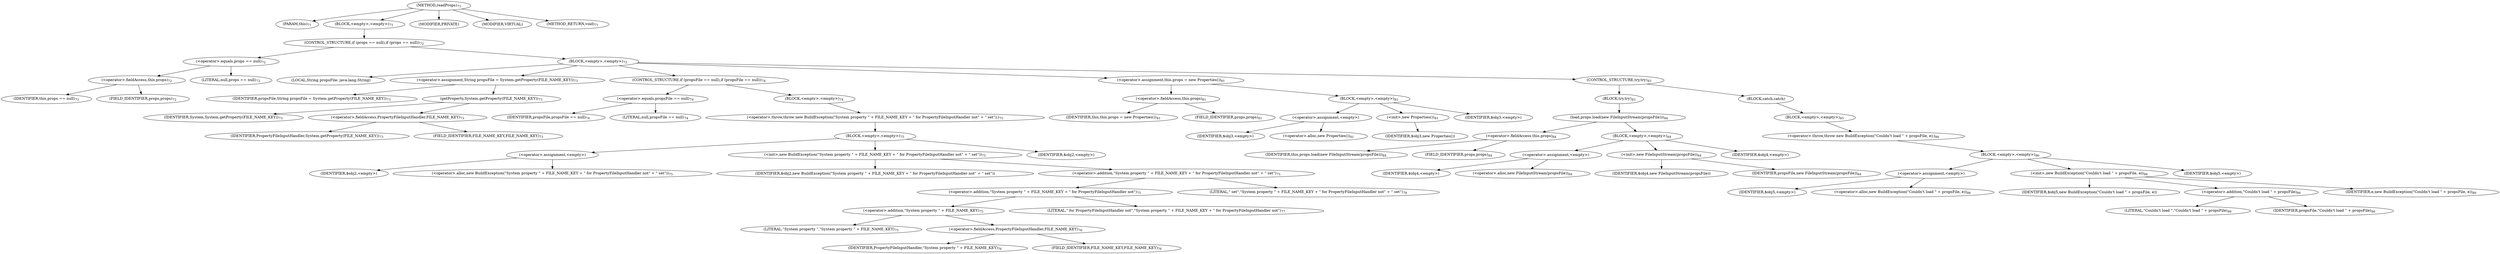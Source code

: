 digraph "readProps" {  
"99" [label = <(METHOD,readProps)<SUB>71</SUB>> ]
"100" [label = <(PARAM,this)<SUB>71</SUB>> ]
"101" [label = <(BLOCK,&lt;empty&gt;,&lt;empty&gt;)<SUB>71</SUB>> ]
"102" [label = <(CONTROL_STRUCTURE,if (props == null),if (props == null))<SUB>72</SUB>> ]
"103" [label = <(&lt;operator&gt;.equals,props == null)<SUB>72</SUB>> ]
"104" [label = <(&lt;operator&gt;.fieldAccess,this.props)<SUB>72</SUB>> ]
"105" [label = <(IDENTIFIER,this,props == null)<SUB>72</SUB>> ]
"106" [label = <(FIELD_IDENTIFIER,props,props)<SUB>72</SUB>> ]
"107" [label = <(LITERAL,null,props == null)<SUB>72</SUB>> ]
"108" [label = <(BLOCK,&lt;empty&gt;,&lt;empty&gt;)<SUB>72</SUB>> ]
"109" [label = <(LOCAL,String propsFile: java.lang.String)> ]
"110" [label = <(&lt;operator&gt;.assignment,String propsFile = System.getProperty(FILE_NAME_KEY))<SUB>73</SUB>> ]
"111" [label = <(IDENTIFIER,propsFile,String propsFile = System.getProperty(FILE_NAME_KEY))<SUB>73</SUB>> ]
"112" [label = <(getProperty,System.getProperty(FILE_NAME_KEY))<SUB>73</SUB>> ]
"113" [label = <(IDENTIFIER,System,System.getProperty(FILE_NAME_KEY))<SUB>73</SUB>> ]
"114" [label = <(&lt;operator&gt;.fieldAccess,PropertyFileInputHandler.FILE_NAME_KEY)<SUB>73</SUB>> ]
"115" [label = <(IDENTIFIER,PropertyFileInputHandler,System.getProperty(FILE_NAME_KEY))<SUB>73</SUB>> ]
"116" [label = <(FIELD_IDENTIFIER,FILE_NAME_KEY,FILE_NAME_KEY)<SUB>73</SUB>> ]
"117" [label = <(CONTROL_STRUCTURE,if (propsFile == null),if (propsFile == null))<SUB>74</SUB>> ]
"118" [label = <(&lt;operator&gt;.equals,propsFile == null)<SUB>74</SUB>> ]
"119" [label = <(IDENTIFIER,propsFile,propsFile == null)<SUB>74</SUB>> ]
"120" [label = <(LITERAL,null,propsFile == null)<SUB>74</SUB>> ]
"121" [label = <(BLOCK,&lt;empty&gt;,&lt;empty&gt;)<SUB>74</SUB>> ]
"122" [label = <(&lt;operator&gt;.throw,throw new BuildException(&quot;System property &quot; + FILE_NAME_KEY + &quot; for PropertyFileInputHandler not&quot; + &quot; set&quot;);)<SUB>75</SUB>> ]
"123" [label = <(BLOCK,&lt;empty&gt;,&lt;empty&gt;)<SUB>75</SUB>> ]
"124" [label = <(&lt;operator&gt;.assignment,&lt;empty&gt;)> ]
"125" [label = <(IDENTIFIER,$obj2,&lt;empty&gt;)> ]
"126" [label = <(&lt;operator&gt;.alloc,new BuildException(&quot;System property &quot; + FILE_NAME_KEY + &quot; for PropertyFileInputHandler not&quot; + &quot; set&quot;))<SUB>75</SUB>> ]
"127" [label = <(&lt;init&gt;,new BuildException(&quot;System property &quot; + FILE_NAME_KEY + &quot; for PropertyFileInputHandler not&quot; + &quot; set&quot;))<SUB>75</SUB>> ]
"128" [label = <(IDENTIFIER,$obj2,new BuildException(&quot;System property &quot; + FILE_NAME_KEY + &quot; for PropertyFileInputHandler not&quot; + &quot; set&quot;))> ]
"129" [label = <(&lt;operator&gt;.addition,&quot;System property &quot; + FILE_NAME_KEY + &quot; for PropertyFileInputHandler not&quot; + &quot; set&quot;)<SUB>75</SUB>> ]
"130" [label = <(&lt;operator&gt;.addition,&quot;System property &quot; + FILE_NAME_KEY + &quot; for PropertyFileInputHandler not&quot;)<SUB>75</SUB>> ]
"131" [label = <(&lt;operator&gt;.addition,&quot;System property &quot; + FILE_NAME_KEY)<SUB>75</SUB>> ]
"132" [label = <(LITERAL,&quot;System property &quot;,&quot;System property &quot; + FILE_NAME_KEY)<SUB>75</SUB>> ]
"133" [label = <(&lt;operator&gt;.fieldAccess,PropertyFileInputHandler.FILE_NAME_KEY)<SUB>76</SUB>> ]
"134" [label = <(IDENTIFIER,PropertyFileInputHandler,&quot;System property &quot; + FILE_NAME_KEY)<SUB>76</SUB>> ]
"135" [label = <(FIELD_IDENTIFIER,FILE_NAME_KEY,FILE_NAME_KEY)<SUB>76</SUB>> ]
"136" [label = <(LITERAL,&quot; for PropertyFileInputHandler not&quot;,&quot;System property &quot; + FILE_NAME_KEY + &quot; for PropertyFileInputHandler not&quot;)<SUB>77</SUB>> ]
"137" [label = <(LITERAL,&quot; set&quot;,&quot;System property &quot; + FILE_NAME_KEY + &quot; for PropertyFileInputHandler not&quot; + &quot; set&quot;)<SUB>78</SUB>> ]
"138" [label = <(IDENTIFIER,$obj2,&lt;empty&gt;)> ]
"139" [label = <(&lt;operator&gt;.assignment,this.props = new Properties())<SUB>81</SUB>> ]
"140" [label = <(&lt;operator&gt;.fieldAccess,this.props)<SUB>81</SUB>> ]
"141" [label = <(IDENTIFIER,this,this.props = new Properties())<SUB>81</SUB>> ]
"142" [label = <(FIELD_IDENTIFIER,props,props)<SUB>81</SUB>> ]
"143" [label = <(BLOCK,&lt;empty&gt;,&lt;empty&gt;)<SUB>81</SUB>> ]
"144" [label = <(&lt;operator&gt;.assignment,&lt;empty&gt;)> ]
"145" [label = <(IDENTIFIER,$obj3,&lt;empty&gt;)> ]
"146" [label = <(&lt;operator&gt;.alloc,new Properties())<SUB>81</SUB>> ]
"147" [label = <(&lt;init&gt;,new Properties())<SUB>81</SUB>> ]
"148" [label = <(IDENTIFIER,$obj3,new Properties())> ]
"149" [label = <(IDENTIFIER,$obj3,&lt;empty&gt;)> ]
"150" [label = <(CONTROL_STRUCTURE,try,try)<SUB>83</SUB>> ]
"151" [label = <(BLOCK,try,try)<SUB>83</SUB>> ]
"152" [label = <(load,props.load(new FileInputStream(propsFile)))<SUB>84</SUB>> ]
"153" [label = <(&lt;operator&gt;.fieldAccess,this.props)<SUB>84</SUB>> ]
"154" [label = <(IDENTIFIER,this,props.load(new FileInputStream(propsFile)))<SUB>84</SUB>> ]
"155" [label = <(FIELD_IDENTIFIER,props,props)<SUB>84</SUB>> ]
"156" [label = <(BLOCK,&lt;empty&gt;,&lt;empty&gt;)<SUB>84</SUB>> ]
"157" [label = <(&lt;operator&gt;.assignment,&lt;empty&gt;)> ]
"158" [label = <(IDENTIFIER,$obj4,&lt;empty&gt;)> ]
"159" [label = <(&lt;operator&gt;.alloc,new FileInputStream(propsFile))<SUB>84</SUB>> ]
"160" [label = <(&lt;init&gt;,new FileInputStream(propsFile))<SUB>84</SUB>> ]
"161" [label = <(IDENTIFIER,$obj4,new FileInputStream(propsFile))> ]
"162" [label = <(IDENTIFIER,propsFile,new FileInputStream(propsFile))<SUB>84</SUB>> ]
"163" [label = <(IDENTIFIER,$obj4,&lt;empty&gt;)> ]
"164" [label = <(BLOCK,catch,catch)> ]
"165" [label = <(BLOCK,&lt;empty&gt;,&lt;empty&gt;)<SUB>85</SUB>> ]
"166" [label = <(&lt;operator&gt;.throw,throw new BuildException(&quot;Couldn't load &quot; + propsFile, e);)<SUB>86</SUB>> ]
"167" [label = <(BLOCK,&lt;empty&gt;,&lt;empty&gt;)<SUB>86</SUB>> ]
"168" [label = <(&lt;operator&gt;.assignment,&lt;empty&gt;)> ]
"169" [label = <(IDENTIFIER,$obj5,&lt;empty&gt;)> ]
"170" [label = <(&lt;operator&gt;.alloc,new BuildException(&quot;Couldn't load &quot; + propsFile, e))<SUB>86</SUB>> ]
"171" [label = <(&lt;init&gt;,new BuildException(&quot;Couldn't load &quot; + propsFile, e))<SUB>86</SUB>> ]
"172" [label = <(IDENTIFIER,$obj5,new BuildException(&quot;Couldn't load &quot; + propsFile, e))> ]
"173" [label = <(&lt;operator&gt;.addition,&quot;Couldn't load &quot; + propsFile)<SUB>86</SUB>> ]
"174" [label = <(LITERAL,&quot;Couldn't load &quot;,&quot;Couldn't load &quot; + propsFile)<SUB>86</SUB>> ]
"175" [label = <(IDENTIFIER,propsFile,&quot;Couldn't load &quot; + propsFile)<SUB>86</SUB>> ]
"176" [label = <(IDENTIFIER,e,new BuildException(&quot;Couldn't load &quot; + propsFile, e))<SUB>86</SUB>> ]
"177" [label = <(IDENTIFIER,$obj5,&lt;empty&gt;)> ]
"178" [label = <(MODIFIER,PRIVATE)> ]
"179" [label = <(MODIFIER,VIRTUAL)> ]
"180" [label = <(METHOD_RETURN,void)<SUB>71</SUB>> ]
  "99" -> "100" 
  "99" -> "101" 
  "99" -> "178" 
  "99" -> "179" 
  "99" -> "180" 
  "101" -> "102" 
  "102" -> "103" 
  "102" -> "108" 
  "103" -> "104" 
  "103" -> "107" 
  "104" -> "105" 
  "104" -> "106" 
  "108" -> "109" 
  "108" -> "110" 
  "108" -> "117" 
  "108" -> "139" 
  "108" -> "150" 
  "110" -> "111" 
  "110" -> "112" 
  "112" -> "113" 
  "112" -> "114" 
  "114" -> "115" 
  "114" -> "116" 
  "117" -> "118" 
  "117" -> "121" 
  "118" -> "119" 
  "118" -> "120" 
  "121" -> "122" 
  "122" -> "123" 
  "123" -> "124" 
  "123" -> "127" 
  "123" -> "138" 
  "124" -> "125" 
  "124" -> "126" 
  "127" -> "128" 
  "127" -> "129" 
  "129" -> "130" 
  "129" -> "137" 
  "130" -> "131" 
  "130" -> "136" 
  "131" -> "132" 
  "131" -> "133" 
  "133" -> "134" 
  "133" -> "135" 
  "139" -> "140" 
  "139" -> "143" 
  "140" -> "141" 
  "140" -> "142" 
  "143" -> "144" 
  "143" -> "147" 
  "143" -> "149" 
  "144" -> "145" 
  "144" -> "146" 
  "147" -> "148" 
  "150" -> "151" 
  "150" -> "164" 
  "151" -> "152" 
  "152" -> "153" 
  "152" -> "156" 
  "153" -> "154" 
  "153" -> "155" 
  "156" -> "157" 
  "156" -> "160" 
  "156" -> "163" 
  "157" -> "158" 
  "157" -> "159" 
  "160" -> "161" 
  "160" -> "162" 
  "164" -> "165" 
  "165" -> "166" 
  "166" -> "167" 
  "167" -> "168" 
  "167" -> "171" 
  "167" -> "177" 
  "168" -> "169" 
  "168" -> "170" 
  "171" -> "172" 
  "171" -> "173" 
  "171" -> "176" 
  "173" -> "174" 
  "173" -> "175" 
}
